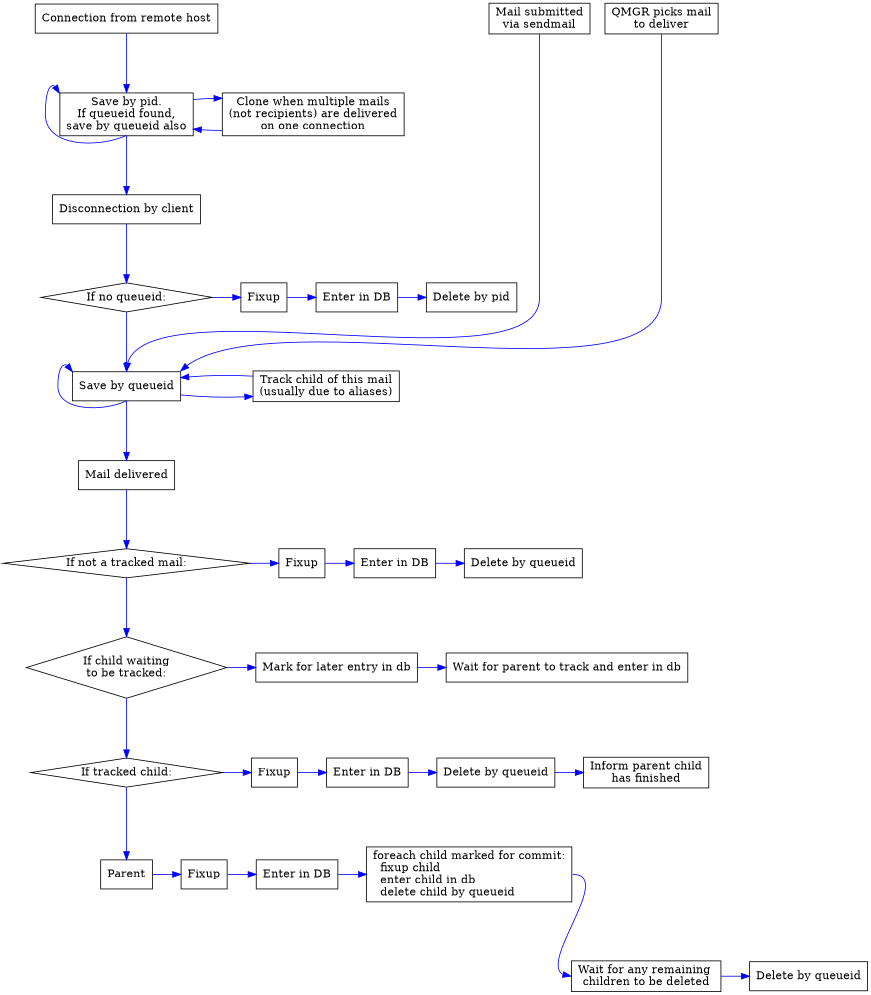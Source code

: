 /* vim: set textwidth=160 : */
/* $Id$ */

digraph logparser {
    graph [
        size = "5.8, 8.7"
        margin = "0"
        center = true
    ]
    node [
        shape = box
    ]
    edge [
        color = blue
        fontcolor = red
        minlen = 2
    ]

    /* EDGES */
    /* Connect from client */
    connect                         -> { save_by_pid }
    save_by_pid                     -> { save_by_pid } [dir = back, headport = s, tailport = nw]
    save_by_pid                     -> { disconnect }
    clone                           -> { save_by_pid }
    save_by_pid                     -> { clone }

    /* Disconnect without queueid */
    disconnect                      -> { if_no_queueid }
    if_no_queueid                   -> { fixup_disconnect }
    fixup_disconnect                -> { enter_in_db_disconnect }
    enter_in_db_disconnect          -> { delete_by_pid_disconnect }

    /* Disconnect with queueid */
    if_no_queueid                   -> { save_by_queueid } [weight = 5]

    /* Misc entry */
    pickup                          -> { save_by_queueid } [headport = n]
    qmgr_chooses_mail               -> { save_by_queueid } [headport = ne]

    /* Save results by queueid */
    save_by_queueid                 -> { track } [minlen = 5]
    track                           -> { save_by_queueid }
    save_by_queueid                 -> { save_by_queueid } [dir = back, headport = s, tailport = nw]
    save_by_queueid                 -> { commit }

    /* Commit is complicated */
    /* Neither parent nor child. */
    commit                          -> { if_neither_parent_nor_child }
    if_neither_parent_nor_child     -> { fixup_npc }
    fixup_npc                       -> { enter_in_db_npc }
    enter_in_db_npc                 -> { delete_npc }
    /* Untracked child */
    if_neither_parent_nor_child     -> { if_untracked_child }
    if_untracked_child              -> { mark_for_commit }
    mark_for_commit                 -> { wait_for_parent_to_commit_me }
    if_untracked_child              -> { if_tracked_child }
    /* Tracked child */
    if_tracked_child                -> { fixup_tc }
    fixup_tc                        -> { enter_in_db_tc }
    enter_in_db_tc                  -> { delete_tc }
    delete_tc                       -> { maybe_delete_parent }
    /* Parent */
    if_tracked_child                -> { parent }
    parent                          -> { fixup_parent }
    fixup_parent                    -> { enter_in_db_parent }
//    enter_in_db_parent                    -> { wait_for_children_to_be_deleted } [style = invis]
    enter_in_db_parent              -> { commit_children }
    commit_children                 -> { wait_for_children_to_be_deleted } [headport = w, tailport = e]
    wait_for_children_to_be_deleted -> { delete_parent }

    /* NODE LABELS */
    save_by_pid                     [label = "Save by pid.\nIf queueid found,\nsave by queueid also"]
    connect                         [label = "Connection from remote host"]
    clone                           [label = "Clone when multiple mails\n(not recipients) are delivered\non one connection"]

    /* Disconnect without queueid */
    disconnect                      [label = "Disconnection by client"]
    if_no_queueid                   [label = "If no queueid:", shape = diamond]
    fixup_disconnect                [label = "Fixup"]
    enter_in_db_disconnect          [label = "Enter in DB"]
    delete_by_pid_disconnect        [label = "Delete by pid"]

    /* Disconnect with queueid - already covered */

    /* Misc entry */
    pickup                          [label = "Mail submitted\nvia sendmail"]
    qmgr_chooses_mail               [label = "QMGR picks mail\nto deliver"]

    /* Save results by queueid */
    save_by_queueid                 [label = "Save by queueid"]
    track                           [label = "Track child of this mail\n(usually due to aliases)"]

    /* Commit is complicated */
    /* Neither parent nor child. */
    commit                          [label = "Mail delivered"]
    if_neither_parent_nor_child     [label = "If not a tracked mail:", shape = diamond]
    fixup_npc                       [label = "Fixup"]
    enter_in_db_npc                 [label = "Enter in DB"]
    delete_npc                      [label = "Delete by queueid"]

    /* Untracked child */
    if_untracked_child              [label = "If child waiting\nto be tracked:", shape = diamond]
    mark_for_commit                 [label = "Mark for later entry in db"]
    wait_for_parent_to_commit_me    [label = "Wait for parent to track and enter in db"]

    /* Tracked child */
    if_tracked_child                [label = "If tracked child:", shape = diamond]
    fixup_tc                        [label = "Fixup"]
    enter_in_db_tc                  [label = "Enter in DB"]
    delete_tc                       [label = "Delete by queueid"]
    maybe_delete_parent             [label = "Inform parent child\lhas finished"]

    /* Parent */
    parent                          [label = "Parent"]
    fixup_parent                    [label = "Fixup"]
    enter_in_db_parent              [label = "Enter in DB"]
    commit_children                 [label = "foreach child marked for commit:\l  fixup child\l  enter child in db\l  delete child by queueid\l", labeljust = l]
    delete_parent                   [label = "Delete by queueid"]
    wait_for_children_to_be_deleted [label = "Wait for any remaining \nchildren to be deleted"]

    /* SUB-GRAPHS */
    subgraph sources {
        rank = source
        pickup
        qmgr_chooses_mail
        connect
    }
    subgraph clone_or_save {
        rank = same
        clone
        save_by_pid
    }
    subgraph disconnect_without_queueid {
        rank = same
        if_no_queueid
        fixup_disconnect
        enter_in_db_disconnect
        delete_by_pid_disconnect
    }
    subgraph save_or_track {
        rank = same
        track
        save_by_queueid
    }
    subgraph not_tracked {
        rank = same
        if_neither_parent_nor_child
        fixup_npc
        enter_in_db_npc
        delete_npc
    }
    subgraph untracked_child {
        rank = same
        if_untracked_child
        mark_for_commit
        wait_for_parent_to_commit_me
    }
    subgraph tracked_child {
        rank = same
        if_tracked_child
        fixup_tc
        enter_in_db_tc
        delete_tc
        maybe_delete_parent
    }
    subgraph parent {
        rank = same
        parent
        fixup_parent
        enter_in_db_parent
        commit_children
    }
    subgraph parent_waiting {
        rank = same
        wait_for_children_to_be_deleted
        delete_parent
    }


}
